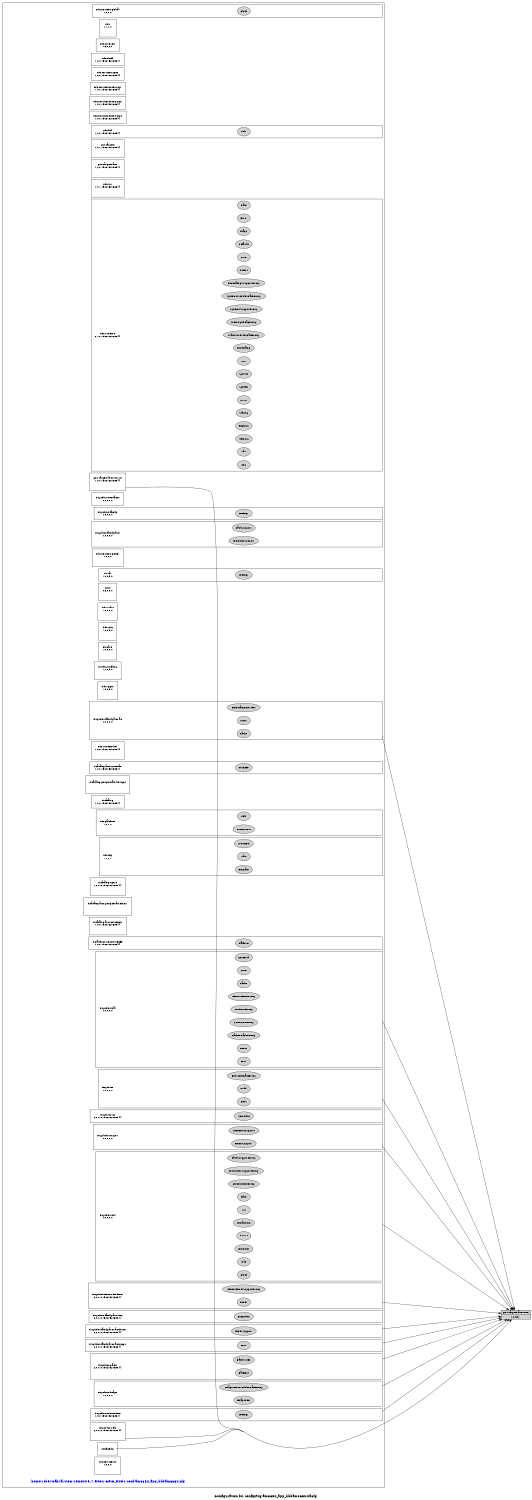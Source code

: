 digraph configuration {
    size="7.5,10";
    rankdir=LR;
    ranksep=".50 equally";
    concentrate=true;
    compound=true;
    label="\nConfiguration for configPkg/am335x_app_bbbam335x.xa8fg"
  node [font=Helvetica, fontsize=14, fontcolor=black];  subgraph cluster0 {label=""; __cfg [label="/home/robertcabral/UFC/Semestre_7/RTOS/GPIO_RTOS/conf/am335x_app_bbbam335x.cfg", color=white, fontcolor=blue];
    node [font=Helvetica, fontsize=10];    subgraph cluster1 {
        label="";
        xdc_services_global__top [shape=box,label="xdc.services.global\n1,0,0,0", color=white];
        xdc_services_global__bot [shape=point,label="", style=invis];
        xdc_services_global_Clock [style=filled,fillcolor=lightgray, label="Clock"];
        xdc_services_global__top -> xdc_services_global_Clock[style=invis];
        xdc_services_global_Clock -> xdc_services_global__bot[style=invis];
    }
    subgraph cluster2 {
        label="";
        xdc__top [shape=box,label="xdc\n1,1,1,0", color=white];
        xdc__bot [shape=point,label="", style=invis];
    }
    subgraph cluster3 {
        label="";
        xdc_corevers__top [shape=box,label="xdc.corevers\n16,0,2,0", color=white];
    }
    subgraph cluster4 {
        label="";
        xdc_shelf__top [shape=box,label="xdc.shelf\n1,0,0,1502152168844", color=white];
    }
    subgraph cluster5 {
        label="";
        xdc_services_spec__top [shape=box,label="xdc.services.spec\n1,0,0,1502152168844", color=white];
    }
    subgraph cluster6 {
        label="";
        xdc_services_intern_xsr__top [shape=box,label="xdc.services.intern.xsr\n1,0,0,1502152168844", color=white];
    }
    subgraph cluster7 {
        label="";
        xdc_services_intern_gen__top [shape=box,label="xdc.services.intern.gen\n1,0,0,1502152168844", color=white];
    }
    subgraph cluster8 {
        label="";
        xdc_services_intern_cmd__top [shape=box,label="xdc.services.intern.cmd\n1,0,0,1502152168844", color=white];
    }
    subgraph cluster9 {
        label="";
        xdc_bld__top [shape=box,label="xdc.bld\n1,0,2,1502152168844", color=white];
        xdc_bld__bot [shape=point,label="", style=invis];
        xdc_bld_Utils [style=filled,fillcolor=lightgray, label="Utils"];
        xdc_bld__top -> xdc_bld_Utils[style=invis];
        xdc_bld_Utils -> xdc_bld__bot[style=invis];
    }
    subgraph cluster10 {
        label="";
        gnu_targets__top [shape=box,label="gnu.targets\n1,0,1,1502152168844", color=white];
        gnu_targets__bot [shape=point,label="", style=invis];
    }
    subgraph cluster11 {
        label="";
        gnu_targets_arm__top [shape=box,label="gnu.targets.arm\n1,0,0,1502152168844", color=white];
        gnu_targets_arm__bot [shape=point,label="", style=invis];
    }
    subgraph cluster12 {
        label="";
        xdc_rov__top [shape=box,label="xdc.rov\n1,0,1,1502152168844", color=white];
        xdc_rov__bot [shape=point,label="", style=invis];
    }
    subgraph cluster13 {
        label="";
        xdc_runtime__top [shape=box,label="xdc.runtime\n2,1,0,1502152168844", color=white];
        xdc_runtime__bot [shape=point,label="", style=invis];
        xdc_runtime_Assert [style=filled,fillcolor=lightgray, label="Assert"];
        xdc_runtime__top -> xdc_runtime_Assert[style=invis];
        xdc_runtime_Assert -> xdc_runtime__bot[style=invis];
        xdc_runtime_Core [style=filled,fillcolor=lightgray, label="Core"];
        xdc_runtime__top -> xdc_runtime_Core[style=invis];
        xdc_runtime_Core -> xdc_runtime__bot[style=invis];
        xdc_runtime_Defaults [style=filled,fillcolor=lightgray, label="Defaults"];
        xdc_runtime__top -> xdc_runtime_Defaults[style=invis];
        xdc_runtime_Defaults -> xdc_runtime__bot[style=invis];
        xdc_runtime_Diags [style=filled,fillcolor=lightgray, label="Diags"];
        xdc_runtime__top -> xdc_runtime_Diags[style=invis];
        xdc_runtime_Diags -> xdc_runtime__bot[style=invis];
        xdc_runtime_Error [style=filled,fillcolor=lightgray, label="Error"];
        xdc_runtime__top -> xdc_runtime_Error[style=invis];
        xdc_runtime_Error -> xdc_runtime__bot[style=invis];
        xdc_runtime_Gate [style=filled,fillcolor=lightgray, label="Gate"];
        xdc_runtime__top -> xdc_runtime_Gate[style=invis];
        xdc_runtime_Gate -> xdc_runtime__bot[style=invis];
        xdc_runtime_Log [style=filled,fillcolor=lightgray, label="Log"];
        xdc_runtime__top -> xdc_runtime_Log[style=invis];
        xdc_runtime_Log -> xdc_runtime__bot[style=invis];
        xdc_runtime_Main [style=filled,fillcolor=lightgray, label="Main"];
        xdc_runtime__top -> xdc_runtime_Main[style=invis];
        xdc_runtime_Main -> xdc_runtime__bot[style=invis];
        xdc_runtime_Memory [style=filled,fillcolor=lightgray, label="Memory"];
        xdc_runtime__top -> xdc_runtime_Memory[style=invis];
        xdc_runtime_Memory -> xdc_runtime__bot[style=invis];
        xdc_runtime_Registry [style=filled,fillcolor=lightgray, label="Registry"];
        xdc_runtime__top -> xdc_runtime_Registry[style=invis];
        xdc_runtime_Registry -> xdc_runtime__bot[style=invis];
        xdc_runtime_Startup [style=filled,fillcolor=lightgray, label="Startup"];
        xdc_runtime__top -> xdc_runtime_Startup[style=invis];
        xdc_runtime_Startup -> xdc_runtime__bot[style=invis];
        xdc_runtime_Reset [style=filled,fillcolor=lightgray, label="Reset"];
        xdc_runtime__top -> xdc_runtime_Reset[style=invis];
        xdc_runtime_Reset -> xdc_runtime__bot[style=invis];
        xdc_runtime_System [style=filled,fillcolor=lightgray, label="System"];
        xdc_runtime__top -> xdc_runtime_System[style=invis];
        xdc_runtime_System -> xdc_runtime__bot[style=invis];
        xdc_runtime_SysMin [style=filled,fillcolor=lightgray, label="SysMin"];
        xdc_runtime__top -> xdc_runtime_SysMin[style=invis];
        xdc_runtime_SysMin -> xdc_runtime__bot[style=invis];
        xdc_runtime_Text [style=filled,fillcolor=lightgray, label="Text"];
        xdc_runtime__top -> xdc_runtime_Text[style=invis];
        xdc_runtime_Text -> xdc_runtime__bot[style=invis];
        xdc_runtime_Timestamp [style=filled,fillcolor=lightgray, label="Timestamp"];
        xdc_runtime__top -> xdc_runtime_Timestamp[style=invis];
        xdc_runtime_Timestamp -> xdc_runtime__bot[style=invis];
        xdc_runtime_Main_Module_GateProxy [style=filled,fillcolor=lightgray, label="Main_Module_GateProxy"];
        xdc_runtime__top -> xdc_runtime_Main_Module_GateProxy[style=invis];
        xdc_runtime_Main_Module_GateProxy -> xdc_runtime__bot[style=invis];
        xdc_runtime_Memory_HeapProxy [style=filled,fillcolor=lightgray, label="Memory_HeapProxy"];
        xdc_runtime__top -> xdc_runtime_Memory_HeapProxy[style=invis];
        xdc_runtime_Memory_HeapProxy -> xdc_runtime__bot[style=invis];
        xdc_runtime_System_SupportProxy [style=filled,fillcolor=lightgray, label="System_SupportProxy"];
        xdc_runtime__top -> xdc_runtime_System_SupportProxy[style=invis];
        xdc_runtime_System_SupportProxy -> xdc_runtime__bot[style=invis];
        xdc_runtime_System_Module_GateProxy [style=filled,fillcolor=lightgray, label="System_Module_GateProxy"];
        xdc_runtime__top -> xdc_runtime_System_Module_GateProxy[style=invis];
        xdc_runtime_System_Module_GateProxy -> xdc_runtime__bot[style=invis];
        xdc_runtime_Timestamp_SupportProxy [style=filled,fillcolor=lightgray, label="Timestamp_SupportProxy"];
        xdc_runtime__top -> xdc_runtime_Timestamp_SupportProxy[style=invis];
        xdc_runtime_Timestamp_SupportProxy -> xdc_runtime__bot[style=invis];
    }
    subgraph cluster14 {
        label="";
        gnu_targets_arm_rtsv7A__top [shape=box,label="gnu.targets.arm.rtsv7A\n1,0,0,1502152168844", color=white];
        gnu_targets_arm_rtsv7A__bot [shape=point,label="", style=invis];
    }
    subgraph cluster15 {
        label="";
        ti_sysbios_interfaces__top [shape=box,label="ti.sysbios.interfaces\n2,0,0,0,0", color=white];
    }
    subgraph cluster16 {
        label="";
        ti_sysbios_family__top [shape=box,label="ti.sysbios.family\n2,0,0,0,0", color=white];
        ti_sysbios_family__bot [shape=point,label="", style=invis];
        ti_sysbios_family_Settings [style=filled,fillcolor=lightgray, label="Settings"];
        ti_sysbios_family__top -> ti_sysbios_family_Settings[style=invis];
        ti_sysbios_family_Settings -> ti_sysbios_family__bot[style=invis];
    }
    subgraph cluster17 {
        label="";
        ti_sysbios_family_arm__top [shape=box,label="ti.sysbios.family.arm\n2,0,0,0,0", color=white];
        ti_sysbios_family_arm__bot [shape=point,label="", style=invis];
        ti_sysbios_family_arm_IntrinsicsSupport [style=filled,fillcolor=lightgray, label="IntrinsicsSupport"];
        ti_sysbios_family_arm__top -> ti_sysbios_family_arm_IntrinsicsSupport[style=invis];
        ti_sysbios_family_arm_IntrinsicsSupport -> ti_sysbios_family_arm__bot[style=invis];
        ti_sysbios_family_arm_TaskSupport [style=filled,fillcolor=lightgray, label="TaskSupport"];
        ti_sysbios_family_arm__top -> ti_sysbios_family_arm_TaskSupport[style=invis];
        ti_sysbios_family_arm_TaskSupport -> ti_sysbios_family_arm__bot[style=invis];
    }
    subgraph cluster18 {
        label="";
        xdc_services_getset__top [shape=box,label="xdc.services.getset\n1,0,0,0", color=white];
        xdc_services_getset__bot [shape=point,label="", style=invis];
    }
    subgraph cluster19 {
        label="";
        ti_osal__top [shape=box,label="ti.osal\n1,0,0,9,0", color=white];
        ti_osal__bot [shape=point,label="", style=invis];
        ti_osal_Settings [style=filled,fillcolor=lightgray, label="Settings"];
        ti_osal__top -> ti_osal_Settings[style=invis];
        ti_osal_Settings -> ti_osal__bot[style=invis];
    }
    subgraph cluster20 {
        label="";
        ti_csl__top [shape=box,label="ti.csl\n3,3,0,9,0", color=white];
        ti_csl__bot [shape=point,label="", style=invis];
    }
    subgraph cluster21 {
        label="";
        ti_drv_uart__top [shape=box,label="ti.drv.uart\n1,0,0,9,0", color=white];
        ti_drv_uart__bot [shape=point,label="", style=invis];
    }
    subgraph cluster22 {
        label="";
        ti_drv_i2c__top [shape=box,label="ti.drv.i2c\n1,0,0,9,0", color=white];
        ti_drv_i2c__bot [shape=point,label="", style=invis];
    }
    subgraph cluster23 {
        label="";
        ti_board__top [shape=box,label="ti.board\n1,0,9,0,0", color=white];
        ti_board__bot [shape=point,label="", style=invis];
    }
    subgraph cluster24 {
        label="";
        ti_utils_profiling__top [shape=box,label="ti.utils.profiling\n1,0,0,5,0", color=white];
        ti_utils_profiling__bot [shape=point,label="", style=invis];
    }
    subgraph cluster25 {
        label="";
        ti_drv_gpio__top [shape=box,label="ti.drv.gpio\n1,0,0,9,0", color=white];
        ti_drv_gpio__bot [shape=point,label="", style=invis];
    }
    subgraph cluster26 {
        label="";
        ti_sysbios_family_arm_a8__top [shape=box,label="ti.sysbios.family.arm.a8\n2,0,0,0,0", color=white];
        ti_sysbios_family_arm_a8__bot [shape=point,label="", style=invis];
        ti_sysbios_family_arm_a8_Cache [style=filled,fillcolor=lightgray, label="Cache"];
        ti_sysbios_family_arm_a8__top -> ti_sysbios_family_arm_a8_Cache[style=invis];
        ti_sysbios_family_arm_a8_Cache -> ti_sysbios_family_arm_a8__bot[style=invis];
        ti_sysbios_family_arm_a8_Mmu [style=filled,fillcolor=lightgray, label="Mmu"];
        ti_sysbios_family_arm_a8__top -> ti_sysbios_family_arm_a8_Mmu[style=invis];
        ti_sysbios_family_arm_a8_Mmu -> ti_sysbios_family_arm_a8__bot[style=invis];
        ti_sysbios_family_arm_a8_TimestampProvider [style=filled,fillcolor=lightgray, label="TimestampProvider"];
        ti_sysbios_family_arm_a8__top -> ti_sysbios_family_arm_a8_TimestampProvider[style=invis];
        ti_sysbios_family_arm_a8_TimestampProvider -> ti_sysbios_family_arm_a8__bot[style=invis];
    }
    subgraph cluster27 {
        label="";
        xdc_runtime_knl__top [shape=box,label="xdc.runtime.knl\n1,0,0,1502152168844", color=white];
        xdc_runtime_knl__bot [shape=point,label="", style=invis];
    }
    subgraph cluster28 {
        label="";
        ti_catalog_arm_cortexa8__top [shape=box,label="ti.catalog.arm.cortexa8\n1,0,0,1502152168844", color=white];
        ti_catalog_arm_cortexa8__bot [shape=point,label="", style=invis];
        ti_catalog_arm_cortexa8_AM3359 [style=filled,fillcolor=lightgray, label="AM3359"];
        ti_catalog_arm_cortexa8__top -> ti_catalog_arm_cortexa8_AM3359[style=invis];
        ti_catalog_arm_cortexa8_AM3359 -> ti_catalog_arm_cortexa8__bot[style=invis];
    }
    subgraph cluster29 {
        label="";
        ti_catalog_peripherals_hdvicp2__top [shape=box,label="ti.catalog.peripherals.hdvicp2\n", color=white];
        ti_catalog_peripherals_hdvicp2__bot [shape=point,label="", style=invis];
    }
    subgraph cluster30 {
        label="";
        ti_catalog__top [shape=box,label="ti.catalog\n1,0,0,1502152168844", color=white];
    }
    subgraph cluster31 {
        label="";
        xdc_platform__top [shape=box,label="xdc.platform\n1,0,1,0", color=white];
        xdc_platform__bot [shape=point,label="", style=invis];
        xdc_platform_ExeContext [style=filled,fillcolor=lightgray, label="ExeContext"];
        xdc_platform__top -> xdc_platform_ExeContext[style=invis];
        xdc_platform_ExeContext -> xdc_platform__bot[style=invis];
        xdc_platform_Utils [style=filled,fillcolor=lightgray, label="Utils"];
        xdc_platform__top -> xdc_platform_Utils[style=invis];
        xdc_platform_Utils -> xdc_platform__bot[style=invis];
    }
    subgraph cluster32 {
        label="";
        xdc_cfg__top [shape=box,label="xdc.cfg\n1,0,2,0", color=white];
        xdc_cfg__bot [shape=point,label="", style=invis];
        xdc_cfg_Program [style=filled,fillcolor=lightgray, label="Program"];
        xdc_cfg__top -> xdc_cfg_Program[style=invis];
        xdc_cfg_Program -> xdc_cfg__bot[style=invis];
        xdc_cfg_Main [style=filled,fillcolor=lightgray, label="Main"];
        xdc_cfg__top -> xdc_cfg_Main[style=invis];
        xdc_cfg_Main -> xdc_cfg__bot[style=invis];
        xdc_cfg_SourceDir [style=filled,fillcolor=lightgray, label="SourceDir"];
        xdc_cfg__top -> xdc_cfg_SourceDir[style=invis];
        xdc_cfg_SourceDir -> xdc_cfg__bot[style=invis];
    }
    subgraph cluster33 {
        label="";
        ti_catalog_c6000__top [shape=box,label="ti.catalog.c6000\n1,0,0,0,1502152168844", color=white];
        ti_catalog_c6000__bot [shape=point,label="", style=invis];
    }
    subgraph cluster34 {
        label="";
        ti_catalog_arm_peripherals_timers__top [shape=box,label="ti.catalog.arm.peripherals.timers\n", color=white];
        ti_catalog_arm_peripherals_timers__bot [shape=point,label="", style=invis];
    }
    subgraph cluster35 {
        label="";
        ti_catalog_arm_cortexm3__top [shape=box,label="ti.catalog.arm.cortexm3\n1,0,0,1502152168844", color=white];
        ti_catalog_arm_cortexm3__bot [shape=point,label="", style=invis];
    }
    subgraph cluster36 {
        label="";
        ti_platforms_evmAM3359__top [shape=box,label="ti.platforms.evmAM3359\n1,0,0,1502152168844", color=white];
        ti_platforms_evmAM3359__bot [shape=point,label="", style=invis];
        ti_platforms_evmAM3359_Platform [style=filled,fillcolor=lightgray, label="Platform"];
        ti_platforms_evmAM3359__top -> ti_platforms_evmAM3359_Platform[style=invis];
        ti_platforms_evmAM3359_Platform -> ti_platforms_evmAM3359__bot[style=invis];
    }
    subgraph cluster37 {
        label="";
        ti_sysbios_hal__top [shape=box,label="ti.sysbios.hal\n2,0,0,0,0", color=white];
        ti_sysbios_hal__bot [shape=point,label="", style=invis];
        ti_sysbios_hal_Cache [style=filled,fillcolor=lightgray, label="Cache"];
        ti_sysbios_hal__top -> ti_sysbios_hal_Cache[style=invis];
        ti_sysbios_hal_Cache -> ti_sysbios_hal__bot[style=invis];
        ti_sysbios_hal_Core [style=filled,fillcolor=lightgray, label="Core"];
        ti_sysbios_hal__top -> ti_sysbios_hal_Core[style=invis];
        ti_sysbios_hal_Core -> ti_sysbios_hal__bot[style=invis];
        ti_sysbios_hal_CoreNull [style=filled,fillcolor=lightgray, label="CoreNull"];
        ti_sysbios_hal__top -> ti_sysbios_hal_CoreNull[style=invis];
        ti_sysbios_hal_CoreNull -> ti_sysbios_hal__bot[style=invis];
        ti_sysbios_hal_Hwi [style=filled,fillcolor=lightgray, label="Hwi"];
        ti_sysbios_hal__top -> ti_sysbios_hal_Hwi[style=invis];
        ti_sysbios_hal_Hwi -> ti_sysbios_hal__bot[style=invis];
        ti_sysbios_hal_Timer [style=filled,fillcolor=lightgray, label="Timer"];
        ti_sysbios_hal__top -> ti_sysbios_hal_Timer[style=invis];
        ti_sysbios_hal_Timer -> ti_sysbios_hal__bot[style=invis];
        ti_sysbios_hal_Cache_CacheProxy [style=filled,fillcolor=lightgray, label="Cache_CacheProxy"];
        ti_sysbios_hal__top -> ti_sysbios_hal_Cache_CacheProxy[style=invis];
        ti_sysbios_hal_Cache_CacheProxy -> ti_sysbios_hal__bot[style=invis];
        ti_sysbios_hal_Core_CoreProxy [style=filled,fillcolor=lightgray, label="Core_CoreProxy"];
        ti_sysbios_hal__top -> ti_sysbios_hal_Core_CoreProxy[style=invis];
        ti_sysbios_hal_Core_CoreProxy -> ti_sysbios_hal__bot[style=invis];
        ti_sysbios_hal_Hwi_HwiProxy [style=filled,fillcolor=lightgray, label="Hwi_HwiProxy"];
        ti_sysbios_hal__top -> ti_sysbios_hal_Hwi_HwiProxy[style=invis];
        ti_sysbios_hal_Hwi_HwiProxy -> ti_sysbios_hal__bot[style=invis];
        ti_sysbios_hal_Timer_TimerProxy [style=filled,fillcolor=lightgray, label="Timer_TimerProxy"];
        ti_sysbios_hal__top -> ti_sysbios_hal_Timer_TimerProxy[style=invis];
        ti_sysbios_hal_Timer_TimerProxy -> ti_sysbios_hal__bot[style=invis];
    }
    subgraph cluster38 {
        label="";
        ti_sysbios__top [shape=box,label="ti.sysbios\n2,0,0,0,0", color=white];
        ti_sysbios__bot [shape=point,label="", style=invis];
        ti_sysbios_BIOS [style=filled,fillcolor=lightgray, label="BIOS"];
        ti_sysbios__top -> ti_sysbios_BIOS[style=invis];
        ti_sysbios_BIOS -> ti_sysbios__bot[style=invis];
        ti_sysbios_Build [style=filled,fillcolor=lightgray, label="Build"];
        ti_sysbios__top -> ti_sysbios_Build[style=invis];
        ti_sysbios_Build -> ti_sysbios__bot[style=invis];
        ti_sysbios_BIOS_RtsGateProxy [style=filled,fillcolor=lightgray, label="BIOS_RtsGateProxy"];
        ti_sysbios__top -> ti_sysbios_BIOS_RtsGateProxy[style=invis];
        ti_sysbios_BIOS_RtsGateProxy -> ti_sysbios__bot[style=invis];
    }
    subgraph cluster39 {
        label="";
        ti_sysbios_rts__top [shape=box,label="ti.sysbios.rts\n2,0,0,0,1502152168844", color=white];
        ti_sysbios_rts__bot [shape=point,label="", style=invis];
        ti_sysbios_rts_MemAlloc [style=filled,fillcolor=lightgray, label="MemAlloc"];
        ti_sysbios_rts__top -> ti_sysbios_rts_MemAlloc[style=invis];
        ti_sysbios_rts_MemAlloc -> ti_sysbios_rts__bot[style=invis];
    }
    subgraph cluster40 {
        label="";
        ti_sysbios_rts_gnu__top [shape=box,label="ti.sysbios.rts.gnu\n2,0,0,0,0", color=white];
        ti_sysbios_rts_gnu__bot [shape=point,label="", style=invis];
        ti_sysbios_rts_gnu_ReentSupport [style=filled,fillcolor=lightgray, label="ReentSupport"];
        ti_sysbios_rts_gnu__top -> ti_sysbios_rts_gnu_ReentSupport[style=invis];
        ti_sysbios_rts_gnu_ReentSupport -> ti_sysbios_rts_gnu__bot[style=invis];
        ti_sysbios_rts_gnu_SemiHostSupport [style=filled,fillcolor=lightgray, label="SemiHostSupport"];
        ti_sysbios_rts_gnu__top -> ti_sysbios_rts_gnu_SemiHostSupport[style=invis];
        ti_sysbios_rts_gnu_SemiHostSupport -> ti_sysbios_rts_gnu__bot[style=invis];
    }
    subgraph cluster41 {
        label="";
        ti_sysbios_knl__top [shape=box,label="ti.sysbios.knl\n2,0,0,0,0", color=white];
        ti_sysbios_knl__bot [shape=point,label="", style=invis];
        ti_sysbios_knl_Clock [style=filled,fillcolor=lightgray, label="Clock"];
        ti_sysbios_knl__top -> ti_sysbios_knl_Clock[style=invis];
        ti_sysbios_knl_Clock -> ti_sysbios_knl__bot[style=invis];
        ti_sysbios_knl_Idle [style=filled,fillcolor=lightgray, label="Idle"];
        ti_sysbios_knl__top -> ti_sysbios_knl_Idle[style=invis];
        ti_sysbios_knl_Idle -> ti_sysbios_knl__bot[style=invis];
        ti_sysbios_knl_Intrinsics [style=filled,fillcolor=lightgray, label="Intrinsics"];
        ti_sysbios_knl__top -> ti_sysbios_knl_Intrinsics[style=invis];
        ti_sysbios_knl_Intrinsics -> ti_sysbios_knl__bot[style=invis];
        ti_sysbios_knl_Queue [style=filled,fillcolor=lightgray, label="Queue"];
        ti_sysbios_knl__top -> ti_sysbios_knl_Queue[style=invis];
        ti_sysbios_knl_Queue -> ti_sysbios_knl__bot[style=invis];
        ti_sysbios_knl_Semaphore [style=filled,fillcolor=lightgray, label="Semaphore"];
        ti_sysbios_knl__top -> ti_sysbios_knl_Semaphore[style=invis];
        ti_sysbios_knl_Semaphore -> ti_sysbios_knl__bot[style=invis];
        ti_sysbios_knl_Swi [style=filled,fillcolor=lightgray, label="Swi"];
        ti_sysbios_knl__top -> ti_sysbios_knl_Swi[style=invis];
        ti_sysbios_knl_Swi -> ti_sysbios_knl__bot[style=invis];
        ti_sysbios_knl_Task [style=filled,fillcolor=lightgray, label="Task"];
        ti_sysbios_knl__top -> ti_sysbios_knl_Task[style=invis];
        ti_sysbios_knl_Task -> ti_sysbios_knl__bot[style=invis];
        ti_sysbios_knl_Clock_TimerProxy [style=filled,fillcolor=lightgray, label="Clock_TimerProxy"];
        ti_sysbios_knl__top -> ti_sysbios_knl_Clock_TimerProxy[style=invis];
        ti_sysbios_knl_Clock_TimerProxy -> ti_sysbios_knl__bot[style=invis];
        ti_sysbios_knl_Intrinsics_SupportProxy [style=filled,fillcolor=lightgray, label="Intrinsics_SupportProxy"];
        ti_sysbios_knl__top -> ti_sysbios_knl_Intrinsics_SupportProxy[style=invis];
        ti_sysbios_knl_Intrinsics_SupportProxy -> ti_sysbios_knl__bot[style=invis];
        ti_sysbios_knl_Task_SupportProxy [style=filled,fillcolor=lightgray, label="Task_SupportProxy"];
        ti_sysbios_knl__top -> ti_sysbios_knl_Task_SupportProxy[style=invis];
        ti_sysbios_knl_Task_SupportProxy -> ti_sysbios_knl__bot[style=invis];
    }
    subgraph cluster42 {
        label="";
        ti_sysbios_timers_dmtimer__top [shape=box,label="ti.sysbios.timers.dmtimer\n2,0,0,0,1502152168844", color=white];
        ti_sysbios_timers_dmtimer__bot [shape=point,label="", style=invis];
        ti_sysbios_timers_dmtimer_Timer [style=filled,fillcolor=lightgray, label="Timer"];
        ti_sysbios_timers_dmtimer__top -> ti_sysbios_timers_dmtimer_Timer[style=invis];
        ti_sysbios_timers_dmtimer_Timer -> ti_sysbios_timers_dmtimer__bot[style=invis];
        ti_sysbios_timers_dmtimer_Timer_TimerSupportProxy [style=filled,fillcolor=lightgray, label="Timer_TimerSupportProxy"];
        ti_sysbios_timers_dmtimer__top -> ti_sysbios_timers_dmtimer_Timer_TimerSupportProxy[style=invis];
        ti_sysbios_timers_dmtimer_Timer_TimerSupportProxy -> ti_sysbios_timers_dmtimer__bot[style=invis];
    }
    subgraph cluster43 {
        label="";
        ti_sysbios_family_arm_exc__top [shape=box,label="ti.sysbios.family.arm.exc\n2,0,0,0,1502152168844", color=white];
        ti_sysbios_family_arm_exc__bot [shape=point,label="", style=invis];
        ti_sysbios_family_arm_exc_Exception [style=filled,fillcolor=lightgray, label="Exception"];
        ti_sysbios_family_arm_exc__top -> ti_sysbios_family_arm_exc_Exception[style=invis];
        ti_sysbios_family_arm_exc_Exception -> ti_sysbios_family_arm_exc__bot[style=invis];
    }
    subgraph cluster44 {
        label="";
        ti_sysbios_family_arm_a8_intcps__top [shape=box,label="ti.sysbios.family.arm.a8.intcps\n2,0,0,0,1502152168844", color=white];
        ti_sysbios_family_arm_a8_intcps__bot [shape=point,label="", style=invis];
        ti_sysbios_family_arm_a8_intcps_Hwi [style=filled,fillcolor=lightgray, label="Hwi"];
        ti_sysbios_family_arm_a8_intcps__top -> ti_sysbios_family_arm_a8_intcps_Hwi[style=invis];
        ti_sysbios_family_arm_a8_intcps_Hwi -> ti_sysbios_family_arm_a8_intcps__bot[style=invis];
    }
    subgraph cluster45 {
        label="";
        ti_sysbios_gates__top [shape=box,label="ti.sysbios.gates\n2,0,0,0,1502152168844", color=white];
        ti_sysbios_gates__bot [shape=point,label="", style=invis];
        ti_sysbios_gates_GateHwi [style=filled,fillcolor=lightgray, label="GateHwi"];
        ti_sysbios_gates__top -> ti_sysbios_gates_GateHwi[style=invis];
        ti_sysbios_gates_GateHwi -> ti_sysbios_gates__bot[style=invis];
        ti_sysbios_gates_GateMutex [style=filled,fillcolor=lightgray, label="GateMutex"];
        ti_sysbios_gates__top -> ti_sysbios_gates_GateMutex[style=invis];
        ti_sysbios_gates_GateMutex -> ti_sysbios_gates__bot[style=invis];
    }
    subgraph cluster46 {
        label="";
        ti_sysbios_heaps__top [shape=box,label="ti.sysbios.heaps\n2,0,0,0,0", color=white];
        ti_sysbios_heaps__bot [shape=point,label="", style=invis];
        ti_sysbios_heaps_HeapMem [style=filled,fillcolor=lightgray, label="HeapMem"];
        ti_sysbios_heaps__top -> ti_sysbios_heaps_HeapMem[style=invis];
        ti_sysbios_heaps_HeapMem -> ti_sysbios_heaps__bot[style=invis];
        ti_sysbios_heaps_HeapMem_Module_GateProxy [style=filled,fillcolor=lightgray, label="HeapMem_Module_GateProxy"];
        ti_sysbios_heaps__top -> ti_sysbios_heaps_HeapMem_Module_GateProxy[style=invis];
        ti_sysbios_heaps_HeapMem_Module_GateProxy -> ti_sysbios_heaps__bot[style=invis];
    }
    subgraph cluster47 {
        label="";
        ti_sysbios_xdcruntime__top [shape=box,label="ti.sysbios.xdcruntime\n1,0,0,1502152168844", color=white];
        ti_sysbios_xdcruntime__bot [shape=point,label="", style=invis];
        ti_sysbios_xdcruntime_Settings [style=filled,fillcolor=lightgray, label="Settings"];
        ti_sysbios_xdcruntime__top -> ti_sysbios_xdcruntime_Settings[style=invis];
        ti_sysbios_xdcruntime_Settings -> ti_sysbios_xdcruntime__bot[style=invis];
    }
    subgraph cluster48 {
        label="";
        ti_sysbios_family_arm_a8_ti81xx__top [shape=box,label="ti.sysbios.family.arm.a8.ti81xx\n2,0,0,0,1502152168844", color=white];
        ti_sysbios_family_arm_a8_ti81xx__bot [shape=point,label="", style=invis];
        ti_sysbios_family_arm_a8_ti81xx_TimerSupport [style=filled,fillcolor=lightgray, label="TimerSupport"];
        ti_sysbios_family_arm_a8_ti81xx__top -> ti_sysbios_family_arm_a8_ti81xx_TimerSupport[style=invis];
        ti_sysbios_family_arm_a8_ti81xx_TimerSupport -> ti_sysbios_family_arm_a8_ti81xx__bot[style=invis];
    }
    subgraph cluster49 {
        label="";
        ti_sysbios_utils__top [shape=box,label="ti.sysbios.utils\n2,0,0,0,1502152168844", color=white];
        ti_sysbios_utils__bot [shape=point,label="", style=invis];
    }
    subgraph cluster50 {
        label="";
        configPkg__top [shape=box,label="configPkg\n", color=white];
    }
    subgraph cluster51 {
        label="";
        xdc_services_io__top [shape=box,label="xdc.services.io\n1,0,0,0", color=white];
        xdc_services_io__bot [shape=point,label="", style=invis];
    }
  }
  node [font=Helvetica, fontsize=10];
    gnu_targets_arm_A8F__1_0_6__3_1 [shape=record,label="gnu.targets.arm.A8F|1,0,6.3,1",style=filled, fillcolor=lightgrey];
    gnu_targets_arm_rtsv7A__bot -> gnu_targets_arm_A8F__1_0_6__3_1 [ltail=cluster14];
    gnu_targets_arm_A8F__1_0_6__3_1 [shape=record,label="gnu.targets.arm.A8F|1,0,6.3,1",style=filled, fillcolor=lightgrey];
    ti_sysbios_family_arm_a8__bot -> gnu_targets_arm_A8F__1_0_6__3_1 [ltail=cluster26];
    gnu_targets_arm_A8F__1_0_6__3_1 [shape=record,label="gnu.targets.arm.A8F|1,0,6.3,1",style=filled, fillcolor=lightgrey];
    ti_sysbios_hal__bot -> gnu_targets_arm_A8F__1_0_6__3_1 [ltail=cluster37];
    gnu_targets_arm_A8F__1_0_6__3_1 [shape=record,label="gnu.targets.arm.A8F|1,0,6.3,1",style=filled, fillcolor=lightgrey];
    ti_sysbios__bot -> gnu_targets_arm_A8F__1_0_6__3_1 [ltail=cluster38];
    gnu_targets_arm_A8F__1_0_6__3_1 [shape=record,label="gnu.targets.arm.A8F|1,0,6.3,1",style=filled, fillcolor=lightgrey];
    ti_sysbios_rts_gnu__bot -> gnu_targets_arm_A8F__1_0_6__3_1 [ltail=cluster40];
    gnu_targets_arm_A8F__1_0_6__3_1 [shape=record,label="gnu.targets.arm.A8F|1,0,6.3,1",style=filled, fillcolor=lightgrey];
    ti_sysbios_knl__bot -> gnu_targets_arm_A8F__1_0_6__3_1 [ltail=cluster41];
    gnu_targets_arm_A8F__1_0_6__3_1 [shape=record,label="gnu.targets.arm.A8F|1,0,6.3,1",style=filled, fillcolor=lightgrey];
    ti_sysbios_timers_dmtimer__bot -> gnu_targets_arm_A8F__1_0_6__3_1 [ltail=cluster42];
    gnu_targets_arm_A8F__1_0_6__3_1 [shape=record,label="gnu.targets.arm.A8F|1,0,6.3,1",style=filled, fillcolor=lightgrey];
    ti_sysbios_family_arm_a8_intcps__bot -> gnu_targets_arm_A8F__1_0_6__3_1 [ltail=cluster44];
    gnu_targets_arm_A8F__1_0_6__3_1 [shape=record,label="gnu.targets.arm.A8F|1,0,6.3,1",style=filled, fillcolor=lightgrey];
    ti_sysbios_gates__bot -> gnu_targets_arm_A8F__1_0_6__3_1 [ltail=cluster45];
    gnu_targets_arm_A8F__1_0_6__3_1 [shape=record,label="gnu.targets.arm.A8F|1,0,6.3,1",style=filled, fillcolor=lightgrey];
    ti_sysbios_heaps__bot -> gnu_targets_arm_A8F__1_0_6__3_1 [ltail=cluster46];
    gnu_targets_arm_A8F__1_0_6__3_1 [shape=record,label="gnu.targets.arm.A8F|1,0,6.3,1",style=filled, fillcolor=lightgrey];
    ti_sysbios_xdcruntime__bot -> gnu_targets_arm_A8F__1_0_6__3_1 [ltail=cluster47];
    gnu_targets_arm_A8F__1_0_6__3_1 [shape=record,label="gnu.targets.arm.A8F|1,0,6.3,1",style=filled, fillcolor=lightgrey];
    ti_sysbios_family_arm_a8_ti81xx__bot -> gnu_targets_arm_A8F__1_0_6__3_1 [ltail=cluster48];
    gnu_targets_arm_A8F__1_0_6__3_1 [shape=record,label="gnu.targets.arm.A8F|1,0,6.3,1",style=filled, fillcolor=lightgrey];
    ti_sysbios_utils__bot -> gnu_targets_arm_A8F__1_0_6__3_1 [ltail=cluster49];
    gnu_targets_arm_A8F__1_0_6__3_1 [shape=record,label="gnu.targets.arm.A8F|1,0,6.3,1",style=filled, fillcolor=lightgrey];
    configPkg__top -> gnu_targets_arm_A8F__1_0_6__3_1 [ltail=cluster50];
}
